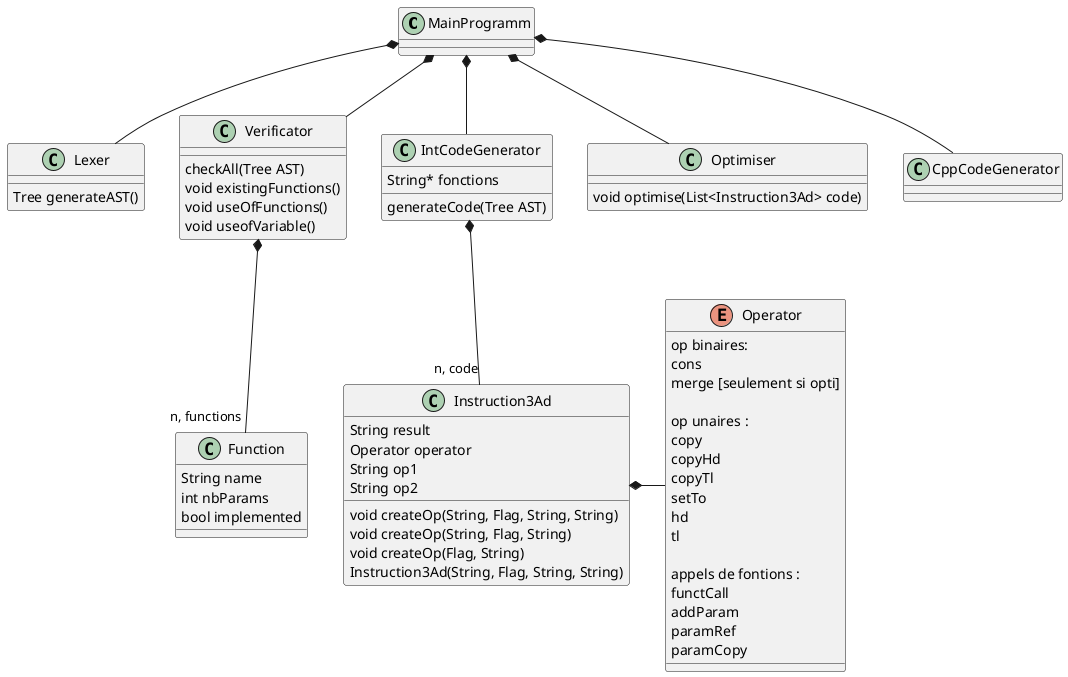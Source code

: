 @startuml

class MainProgramm {}

class Lexer {
    Tree generateAST()
}
MainProgramm *-- Lexer

class Verificator {
    checkAll(Tree AST)
    void existingFunctions()
    void useOfFunctions()
    void useofVariable()
}
MainProgramm *-- Verificator

class Function {
    String name
    int nbParams
    bool implemented
}
Verificator *-- "n, functions" Function

class IntCodeGenerator {
    String* fonctions
    generateCode(Tree AST)
}
MainProgramm *-- IntCodeGenerator

class Instruction3Ad {
    String result
    Operator operator
    String op1
    String op2
    void createOp(String, Flag, String, String)
    void createOp(String, Flag, String)
    void createOp(Flag, String)
    Instruction3Ad(String, Flag, String, String)

}
IntCodeGenerator *-- "n, code" Instruction3Ad

enum Operator {
    op binaires:
    cons
    merge [seulement si opti]

    op unaires :
    copy
    copyHd
    copyTl
    setTo
    hd
    tl

    appels de fontions :
    functCall
    addParam
    paramRef
    paramCopy
}
Instruction3Ad *- Operator


class Optimiser {
    void optimise(List<Instruction3Ad> code)
}

MainProgramm *-- Optimiser

class CppCodeGenerator {

}

MainProgramm *-- CppCodeGenerator

@enduml
